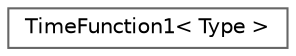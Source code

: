 digraph "Graphical Class Hierarchy"
{
 // LATEX_PDF_SIZE
  bgcolor="transparent";
  edge [fontname=Helvetica,fontsize=10,labelfontname=Helvetica,labelfontsize=10];
  node [fontname=Helvetica,fontsize=10,shape=box,height=0.2,width=0.4];
  rankdir="LR";
  Node0 [id="Node000000",label="TimeFunction1\< Type \>",height=0.2,width=0.4,color="grey40", fillcolor="white", style="filled",URL="$classFoam_1_1TimeFunction1.html",tooltip="Light wrapper around Function1 to provide a mechanism to update time-based entries."];
}
